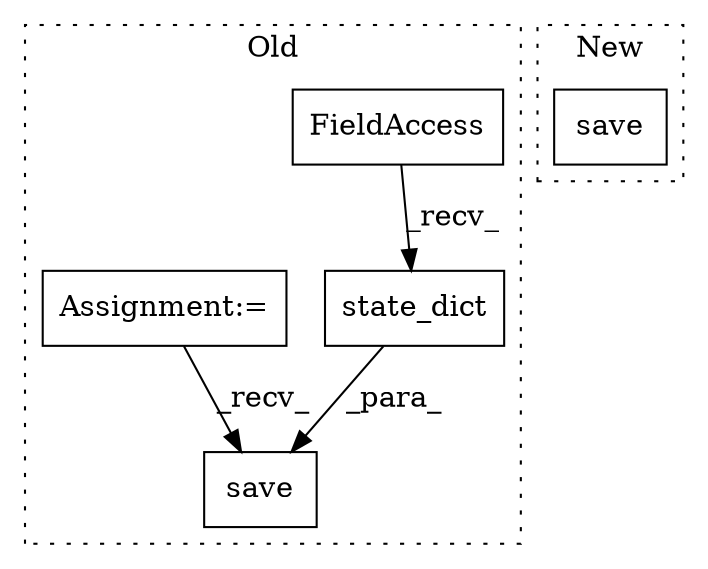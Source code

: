 digraph G {
subgraph cluster0 {
1 [label="state_dict" a="32" s="4910" l="12" shape="box"];
3 [label="save" a="32" s="4893,4943" l="5,1" shape="box"];
4 [label="FieldAccess" a="22" s="4898" l="11" shape="box"];
5 [label="Assignment:=" a="7" s="4610" l="5" shape="box"];
label = "Old";
style="dotted";
}
subgraph cluster1 {
2 [label="save" a="32" s="1639,1675" l="5,1" shape="box"];
label = "New";
style="dotted";
}
1 -> 3 [label="_para_"];
4 -> 1 [label="_recv_"];
5 -> 3 [label="_recv_"];
}